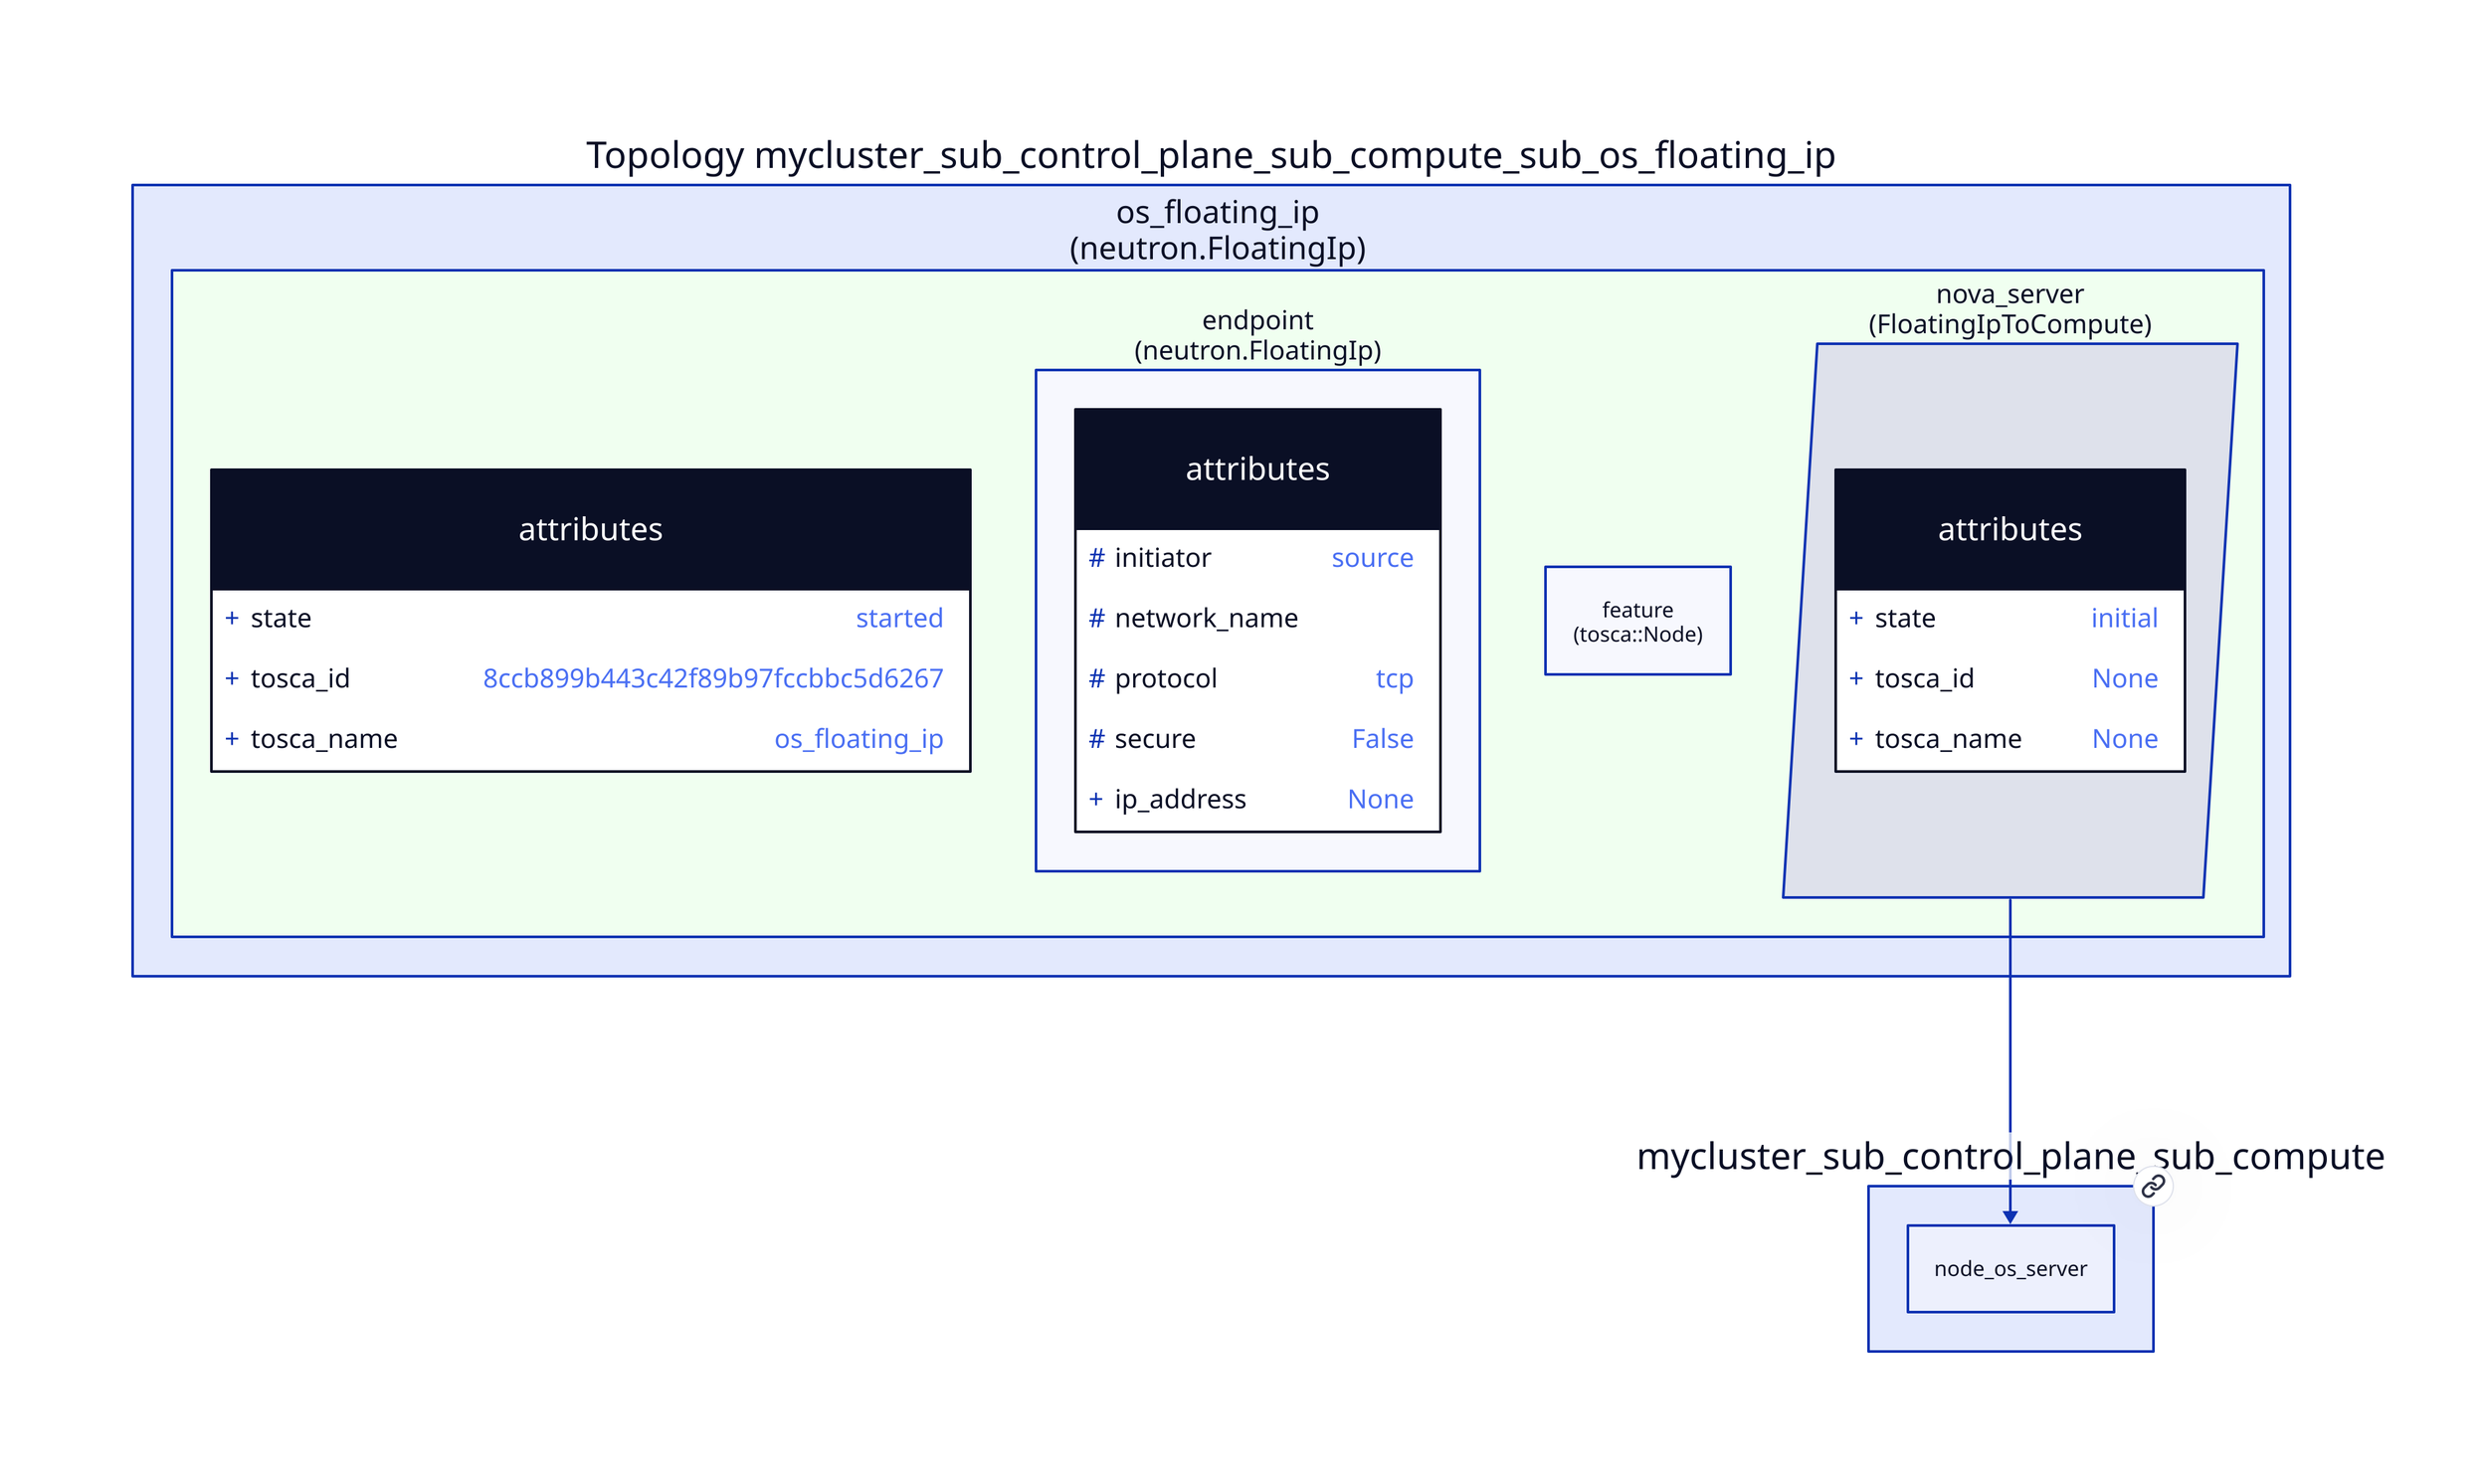 
  mycluster_sub_control_plane_sub_compute_sub_os_floating_ip: "Topology mycluster_sub_control_plane_sub_compute_sub_os_floating_ip" {
  
  node_os_floating_ip: "os_floating_ip\n(neutron.FloatingIp)" {
  
    style { fill: honeydew }
    
  attributes {
    shape: class
  
    +state: "started"
    
    +tosca_id: "8ccb899b443c42f89b97fccbbc5d6267"
    
    +tosca_name: "os_floating_ip"
    
  }
  
  endpoint: "endpoint\n(neutron.FloatingIp)" {
  
  attributes {
    shape: class
  
    \#initiator: "source"
    
    \#network_name: ""
    
    \#protocol: "tcp"
    
    \#secure: "False"
    
    +ip_address: "None"
    
  }
  
  }
  
  feature: "feature\n(tosca::Node)" {
  
  }
  
  rel_nova_server: "nova_server\n(FloatingIpToCompute)" {
    shape: parallelogram
  
  attributes {
    shape: class
  
    +state: "initial"
    
    +tosca_id: "None"
    
    +tosca_name: "None"
    
  }
  
  }
  
  }
  
  }
  
      mycluster_sub_control_plane_sub_compute { link: "./mycluster_sub_control_plane_sub_compute.svg" }
      mycluster_sub_control_plane_sub_compute_sub_os_floating_ip.node_os_floating_ip.rel_nova_server -> mycluster_sub_control_plane_sub_compute.node_os_server
      